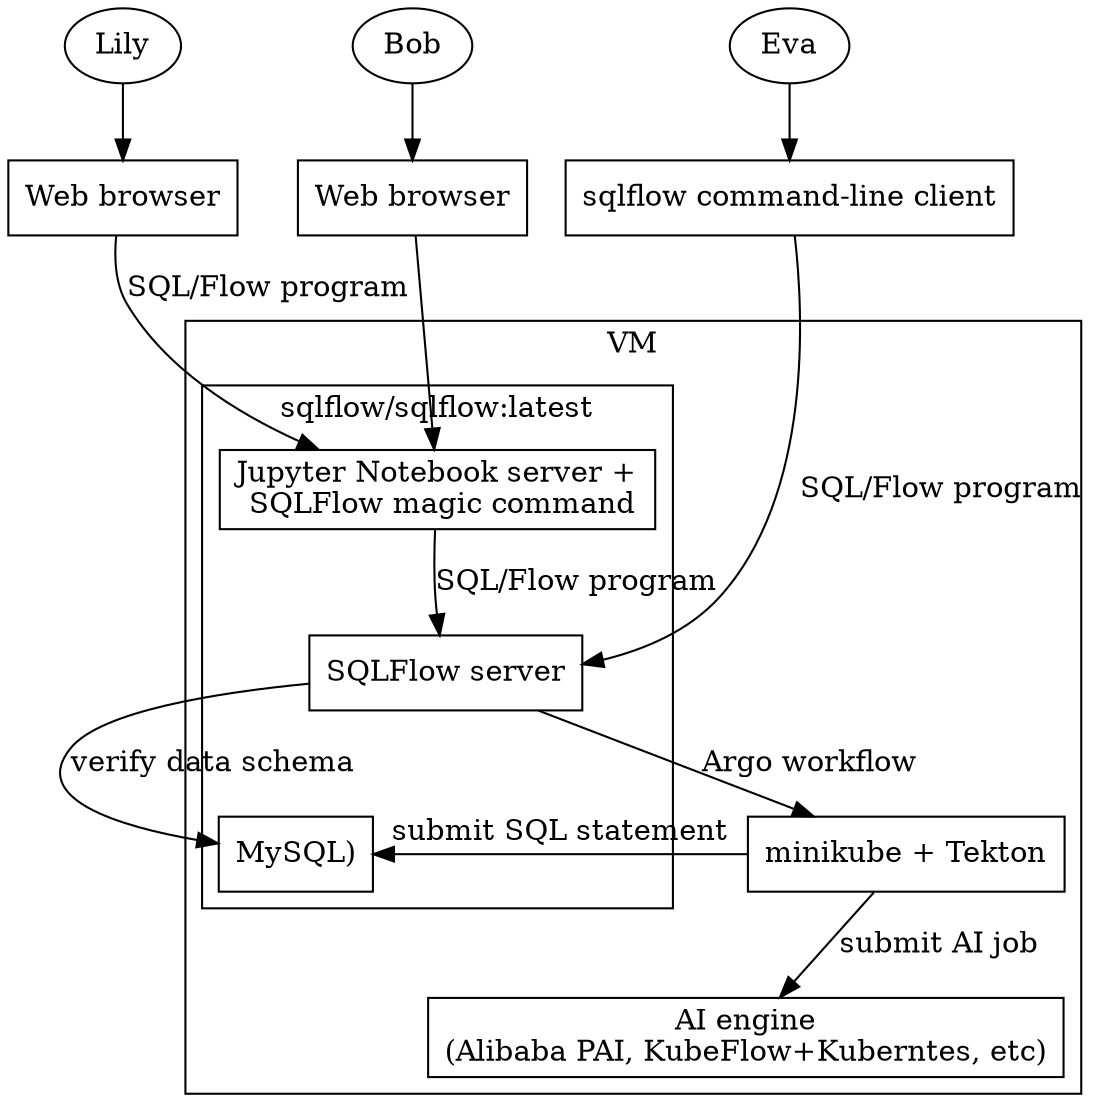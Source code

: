 digraph G {
        node [shape=box];

        User1 [shape=oval, label="Lily"];
        User2 [shape=oval, label="Bob"];
        User3 [shape=oval, label="Eva"];

        {rank = same; User1; User2; User3}

        Browser1 [label="Web browser"];
        Browser2 [label="Web browser"];

        {rank = same; Browser1, Browser2, Client}

        subgraph cluster_vm {
                label="VM"
                subgraph cluster_container {
                        label="sqlflow/sqlflow:latest";
                        Jupyter [label="Jupyter Notebook server +\n SQLFlow magic command"];
                        SQLFlow [label="SQLFlow server"];
                        DBMS [label="MySQL)"];
                }
                Argo [label="minikube + Tekton"];
                AI [label="AI engine\n(Alibaba PAI, KubeFlow+Kuberntes, etc)"];
        }

        User1 -> Browser1;
        User2 -> Browser2;
        Browser1 -> Jupyter [label="SQL/Flow program"];
        Browser2 -> Jupyter;

        Jupyter -> SQLFlow [label="SQL/Flow program"];
        SQLFlow -> Argo [label="Argo workflow"];
        Argo -> DBMS [label="submit SQL statement"];
        Argo -> AI [label="submit AI job"];

        SQLFlow -> DBMS [label="verify data schema"];

        Client [label="sqlflow command-line client"];

        User3 -> Client;
        Client -> SQLFlow [label="SQL/Flow program"];
}
